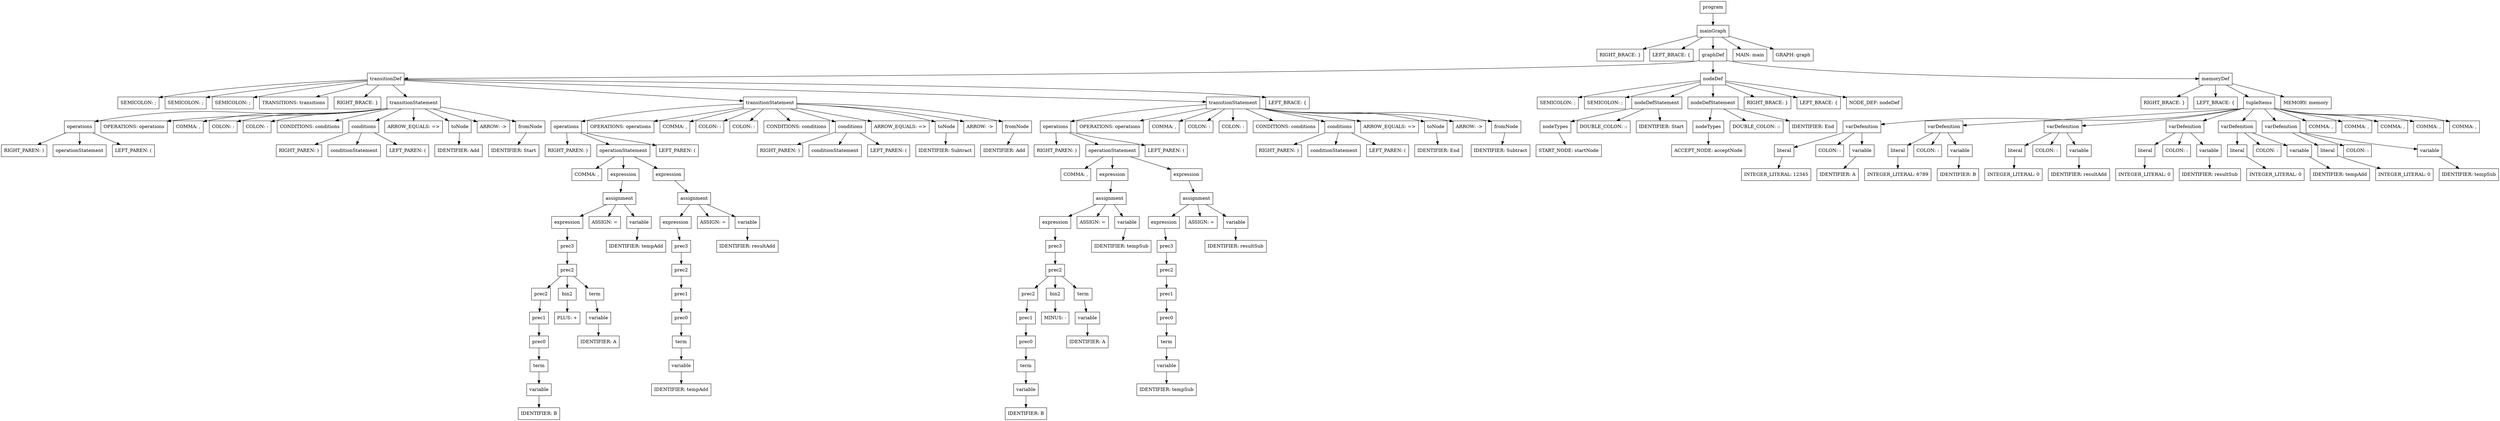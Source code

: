 digraph ParseTree {
    node [shape=box];
    node0 [label="program"];
    node1 [label="mainGraph"];
    node0 -> node1;
    node2 [label="RIGHT_BRACE: }"];
    node1 -> node2;
    node3 [label="LEFT_BRACE: {"];
    node1 -> node3;
    node4 [label="graphDef"];
    node1 -> node4;
    node5 [label="transitionDef"];
    node4 -> node5;
    node6 [label="SEMICOLON: ;"];
    node5 -> node6;
    node7 [label="SEMICOLON: ;"];
    node5 -> node7;
    node8 [label="SEMICOLON: ;"];
    node5 -> node8;
    node9 [label="TRANSITIONS: transitions"];
    node5 -> node9;
    node10 [label="RIGHT_BRACE: }"];
    node5 -> node10;
    node11 [label="transitionStatement"];
    node5 -> node11;
    node12 [label="operations"];
    node11 -> node12;
    node13 [label="RIGHT_PAREN: )"];
    node12 -> node13;
    node14 [label="operationStatement"];
    node12 -> node14;
    node15 [label="LEFT_PAREN: ("];
    node12 -> node15;
    node16 [label="OPERATIONS: operations"];
    node11 -> node16;
    node17 [label="COMMA: ,"];
    node11 -> node17;
    node18 [label="COLON: :"];
    node11 -> node18;
    node19 [label="COLON: :"];
    node11 -> node19;
    node20 [label="CONDITIONS: conditions"];
    node11 -> node20;
    node21 [label="conditions"];
    node11 -> node21;
    node22 [label="RIGHT_PAREN: )"];
    node21 -> node22;
    node23 [label="conditionStatement"];
    node21 -> node23;
    node24 [label="LEFT_PAREN: ("];
    node21 -> node24;
    node25 [label="ARROW_EQUALS: =>"];
    node11 -> node25;
    node26 [label="toNode"];
    node11 -> node26;
    node27 [label="IDENTIFIER: Add"];
    node26 -> node27;
    node28 [label="ARROW: ->"];
    node11 -> node28;
    node29 [label="fromNode"];
    node11 -> node29;
    node30 [label="IDENTIFIER: Start"];
    node29 -> node30;
    node31 [label="transitionStatement"];
    node5 -> node31;
    node32 [label="operations"];
    node31 -> node32;
    node33 [label="RIGHT_PAREN: )"];
    node32 -> node33;
    node34 [label="operationStatement"];
    node32 -> node34;
    node35 [label="COMMA: ,"];
    node34 -> node35;
    node36 [label="expression"];
    node34 -> node36;
    node37 [label="assignment"];
    node36 -> node37;
    node38 [label="expression"];
    node37 -> node38;
    node39 [label="prec3"];
    node38 -> node39;
    node40 [label="prec2"];
    node39 -> node40;
    node41 [label="prec2"];
    node40 -> node41;
    node42 [label="prec1"];
    node41 -> node42;
    node43 [label="prec0"];
    node42 -> node43;
    node44 [label="term"];
    node43 -> node44;
    node45 [label="variable"];
    node44 -> node45;
    node46 [label="IDENTIFIER: B"];
    node45 -> node46;
    node47 [label="bin2"];
    node40 -> node47;
    node48 [label="PLUS: +"];
    node47 -> node48;
    node49 [label="term"];
    node40 -> node49;
    node50 [label="variable"];
    node49 -> node50;
    node51 [label="IDENTIFIER: A"];
    node50 -> node51;
    node52 [label="ASSIGN: ="];
    node37 -> node52;
    node53 [label="variable"];
    node37 -> node53;
    node54 [label="IDENTIFIER: tempAdd"];
    node53 -> node54;
    node55 [label="expression"];
    node34 -> node55;
    node56 [label="assignment"];
    node55 -> node56;
    node57 [label="expression"];
    node56 -> node57;
    node58 [label="prec3"];
    node57 -> node58;
    node59 [label="prec2"];
    node58 -> node59;
    node60 [label="prec1"];
    node59 -> node60;
    node61 [label="prec0"];
    node60 -> node61;
    node62 [label="term"];
    node61 -> node62;
    node63 [label="variable"];
    node62 -> node63;
    node64 [label="IDENTIFIER: tempAdd"];
    node63 -> node64;
    node65 [label="ASSIGN: ="];
    node56 -> node65;
    node66 [label="variable"];
    node56 -> node66;
    node67 [label="IDENTIFIER: resultAdd"];
    node66 -> node67;
    node68 [label="LEFT_PAREN: ("];
    node32 -> node68;
    node69 [label="OPERATIONS: operations"];
    node31 -> node69;
    node70 [label="COMMA: ,"];
    node31 -> node70;
    node71 [label="COLON: :"];
    node31 -> node71;
    node72 [label="COLON: :"];
    node31 -> node72;
    node73 [label="CONDITIONS: conditions"];
    node31 -> node73;
    node74 [label="conditions"];
    node31 -> node74;
    node75 [label="RIGHT_PAREN: )"];
    node74 -> node75;
    node76 [label="conditionStatement"];
    node74 -> node76;
    node77 [label="LEFT_PAREN: ("];
    node74 -> node77;
    node78 [label="ARROW_EQUALS: =>"];
    node31 -> node78;
    node79 [label="toNode"];
    node31 -> node79;
    node80 [label="IDENTIFIER: Subtract"];
    node79 -> node80;
    node81 [label="ARROW: ->"];
    node31 -> node81;
    node82 [label="fromNode"];
    node31 -> node82;
    node83 [label="IDENTIFIER: Add"];
    node82 -> node83;
    node84 [label="transitionStatement"];
    node5 -> node84;
    node85 [label="operations"];
    node84 -> node85;
    node86 [label="RIGHT_PAREN: )"];
    node85 -> node86;
    node87 [label="operationStatement"];
    node85 -> node87;
    node88 [label="COMMA: ,"];
    node87 -> node88;
    node89 [label="expression"];
    node87 -> node89;
    node90 [label="assignment"];
    node89 -> node90;
    node91 [label="expression"];
    node90 -> node91;
    node92 [label="prec3"];
    node91 -> node92;
    node93 [label="prec2"];
    node92 -> node93;
    node94 [label="prec2"];
    node93 -> node94;
    node95 [label="prec1"];
    node94 -> node95;
    node96 [label="prec0"];
    node95 -> node96;
    node97 [label="term"];
    node96 -> node97;
    node98 [label="variable"];
    node97 -> node98;
    node99 [label="IDENTIFIER: B"];
    node98 -> node99;
    node100 [label="bin2"];
    node93 -> node100;
    node101 [label="MINUS: -"];
    node100 -> node101;
    node102 [label="term"];
    node93 -> node102;
    node103 [label="variable"];
    node102 -> node103;
    node104 [label="IDENTIFIER: A"];
    node103 -> node104;
    node105 [label="ASSIGN: ="];
    node90 -> node105;
    node106 [label="variable"];
    node90 -> node106;
    node107 [label="IDENTIFIER: tempSub"];
    node106 -> node107;
    node108 [label="expression"];
    node87 -> node108;
    node109 [label="assignment"];
    node108 -> node109;
    node110 [label="expression"];
    node109 -> node110;
    node111 [label="prec3"];
    node110 -> node111;
    node112 [label="prec2"];
    node111 -> node112;
    node113 [label="prec1"];
    node112 -> node113;
    node114 [label="prec0"];
    node113 -> node114;
    node115 [label="term"];
    node114 -> node115;
    node116 [label="variable"];
    node115 -> node116;
    node117 [label="IDENTIFIER: tempSub"];
    node116 -> node117;
    node118 [label="ASSIGN: ="];
    node109 -> node118;
    node119 [label="variable"];
    node109 -> node119;
    node120 [label="IDENTIFIER: resultSub"];
    node119 -> node120;
    node121 [label="LEFT_PAREN: ("];
    node85 -> node121;
    node122 [label="OPERATIONS: operations"];
    node84 -> node122;
    node123 [label="COMMA: ,"];
    node84 -> node123;
    node124 [label="COLON: :"];
    node84 -> node124;
    node125 [label="COLON: :"];
    node84 -> node125;
    node126 [label="CONDITIONS: conditions"];
    node84 -> node126;
    node127 [label="conditions"];
    node84 -> node127;
    node128 [label="RIGHT_PAREN: )"];
    node127 -> node128;
    node129 [label="conditionStatement"];
    node127 -> node129;
    node130 [label="LEFT_PAREN: ("];
    node127 -> node130;
    node131 [label="ARROW_EQUALS: =>"];
    node84 -> node131;
    node132 [label="toNode"];
    node84 -> node132;
    node133 [label="IDENTIFIER: End"];
    node132 -> node133;
    node134 [label="ARROW: ->"];
    node84 -> node134;
    node135 [label="fromNode"];
    node84 -> node135;
    node136 [label="IDENTIFIER: Subtract"];
    node135 -> node136;
    node137 [label="LEFT_BRACE: {"];
    node5 -> node137;
    node138 [label="nodeDef"];
    node4 -> node138;
    node139 [label="SEMICOLON: ;"];
    node138 -> node139;
    node140 [label="SEMICOLON: ;"];
    node138 -> node140;
    node141 [label="nodeDefStatement"];
    node138 -> node141;
    node142 [label="nodeTypes"];
    node141 -> node142;
    node143 [label="START_NODE: startNode"];
    node142 -> node143;
    node144 [label="DOUBLE_COLON: ::"];
    node141 -> node144;
    node145 [label="IDENTIFIER: Start"];
    node141 -> node145;
    node146 [label="nodeDefStatement"];
    node138 -> node146;
    node147 [label="nodeTypes"];
    node146 -> node147;
    node148 [label="ACCEPT_NODE: acceptNode"];
    node147 -> node148;
    node149 [label="DOUBLE_COLON: ::"];
    node146 -> node149;
    node150 [label="IDENTIFIER: End"];
    node146 -> node150;
    node151 [label="RIGHT_BRACE: }"];
    node138 -> node151;
    node152 [label="LEFT_BRACE: {"];
    node138 -> node152;
    node153 [label="NODE_DEF: nodeDef"];
    node138 -> node153;
    node154 [label="memoryDef"];
    node4 -> node154;
    node155 [label="RIGHT_BRACE: }"];
    node154 -> node155;
    node156 [label="LEFT_BRACE: {"];
    node154 -> node156;
    node157 [label="tupleItems"];
    node154 -> node157;
    node158 [label="varDefenition"];
    node157 -> node158;
    node159 [label="literal"];
    node158 -> node159;
    node160 [label="INTEGER_LITERAL: 12345"];
    node159 -> node160;
    node161 [label="COLON: :"];
    node158 -> node161;
    node162 [label="variable"];
    node158 -> node162;
    node163 [label="IDENTIFIER: A"];
    node162 -> node163;
    node164 [label="varDefenition"];
    node157 -> node164;
    node165 [label="literal"];
    node164 -> node165;
    node166 [label="INTEGER_LITERAL: 6789"];
    node165 -> node166;
    node167 [label="COLON: :"];
    node164 -> node167;
    node168 [label="variable"];
    node164 -> node168;
    node169 [label="IDENTIFIER: B"];
    node168 -> node169;
    node170 [label="varDefenition"];
    node157 -> node170;
    node171 [label="literal"];
    node170 -> node171;
    node172 [label="INTEGER_LITERAL: 0"];
    node171 -> node172;
    node173 [label="COLON: :"];
    node170 -> node173;
    node174 [label="variable"];
    node170 -> node174;
    node175 [label="IDENTIFIER: resultAdd"];
    node174 -> node175;
    node176 [label="varDefenition"];
    node157 -> node176;
    node177 [label="literal"];
    node176 -> node177;
    node178 [label="INTEGER_LITERAL: 0"];
    node177 -> node178;
    node179 [label="COLON: :"];
    node176 -> node179;
    node180 [label="variable"];
    node176 -> node180;
    node181 [label="IDENTIFIER: resultSub"];
    node180 -> node181;
    node182 [label="varDefenition"];
    node157 -> node182;
    node183 [label="literal"];
    node182 -> node183;
    node184 [label="INTEGER_LITERAL: 0"];
    node183 -> node184;
    node185 [label="COLON: :"];
    node182 -> node185;
    node186 [label="variable"];
    node182 -> node186;
    node187 [label="IDENTIFIER: tempAdd"];
    node186 -> node187;
    node188 [label="varDefenition"];
    node157 -> node188;
    node189 [label="literal"];
    node188 -> node189;
    node190 [label="INTEGER_LITERAL: 0"];
    node189 -> node190;
    node191 [label="COLON: :"];
    node188 -> node191;
    node192 [label="variable"];
    node188 -> node192;
    node193 [label="IDENTIFIER: tempSub"];
    node192 -> node193;
    node194 [label="COMMA: ,"];
    node157 -> node194;
    node195 [label="COMMA: ,"];
    node157 -> node195;
    node196 [label="COMMA: ,"];
    node157 -> node196;
    node197 [label="COMMA: ,"];
    node157 -> node197;
    node198 [label="COMMA: ,"];
    node157 -> node198;
    node199 [label="MEMORY: memory"];
    node154 -> node199;
    node200 [label="MAIN: main"];
    node1 -> node200;
    node201 [label="GRAPH: graph"];
    node1 -> node201;
}
